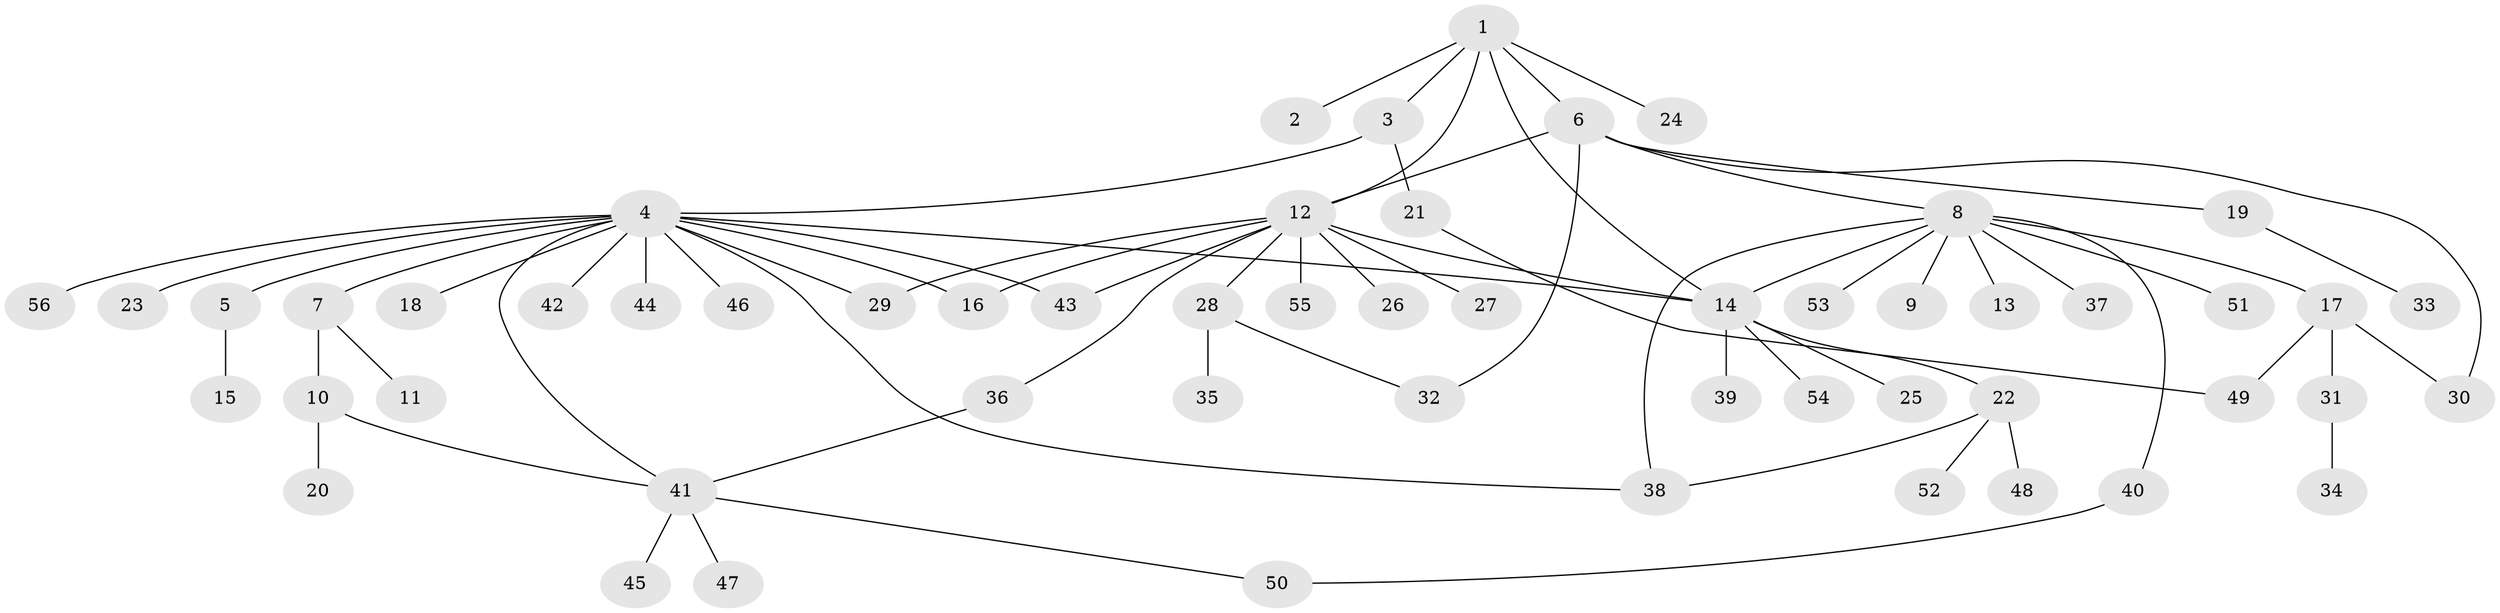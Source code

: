 // Generated by graph-tools (version 1.1) at 2025/26/03/09/25 03:26:09]
// undirected, 56 vertices, 70 edges
graph export_dot {
graph [start="1"]
  node [color=gray90,style=filled];
  1;
  2;
  3;
  4;
  5;
  6;
  7;
  8;
  9;
  10;
  11;
  12;
  13;
  14;
  15;
  16;
  17;
  18;
  19;
  20;
  21;
  22;
  23;
  24;
  25;
  26;
  27;
  28;
  29;
  30;
  31;
  32;
  33;
  34;
  35;
  36;
  37;
  38;
  39;
  40;
  41;
  42;
  43;
  44;
  45;
  46;
  47;
  48;
  49;
  50;
  51;
  52;
  53;
  54;
  55;
  56;
  1 -- 2;
  1 -- 3;
  1 -- 6;
  1 -- 12;
  1 -- 14;
  1 -- 24;
  3 -- 4;
  3 -- 21;
  4 -- 5;
  4 -- 7;
  4 -- 14;
  4 -- 16;
  4 -- 18;
  4 -- 23;
  4 -- 29;
  4 -- 38;
  4 -- 41;
  4 -- 42;
  4 -- 43;
  4 -- 44;
  4 -- 46;
  4 -- 56;
  5 -- 15;
  6 -- 8;
  6 -- 12;
  6 -- 19;
  6 -- 30;
  6 -- 32;
  7 -- 10;
  7 -- 11;
  8 -- 9;
  8 -- 13;
  8 -- 14;
  8 -- 17;
  8 -- 37;
  8 -- 38;
  8 -- 40;
  8 -- 51;
  8 -- 53;
  10 -- 20;
  10 -- 41;
  12 -- 14;
  12 -- 16;
  12 -- 26;
  12 -- 27;
  12 -- 28;
  12 -- 29;
  12 -- 36;
  12 -- 43;
  12 -- 55;
  14 -- 22;
  14 -- 25;
  14 -- 39;
  14 -- 54;
  17 -- 30;
  17 -- 31;
  17 -- 49;
  19 -- 33;
  21 -- 49;
  22 -- 38;
  22 -- 48;
  22 -- 52;
  28 -- 32;
  28 -- 35;
  31 -- 34;
  36 -- 41;
  40 -- 50;
  41 -- 45;
  41 -- 47;
  41 -- 50;
}
